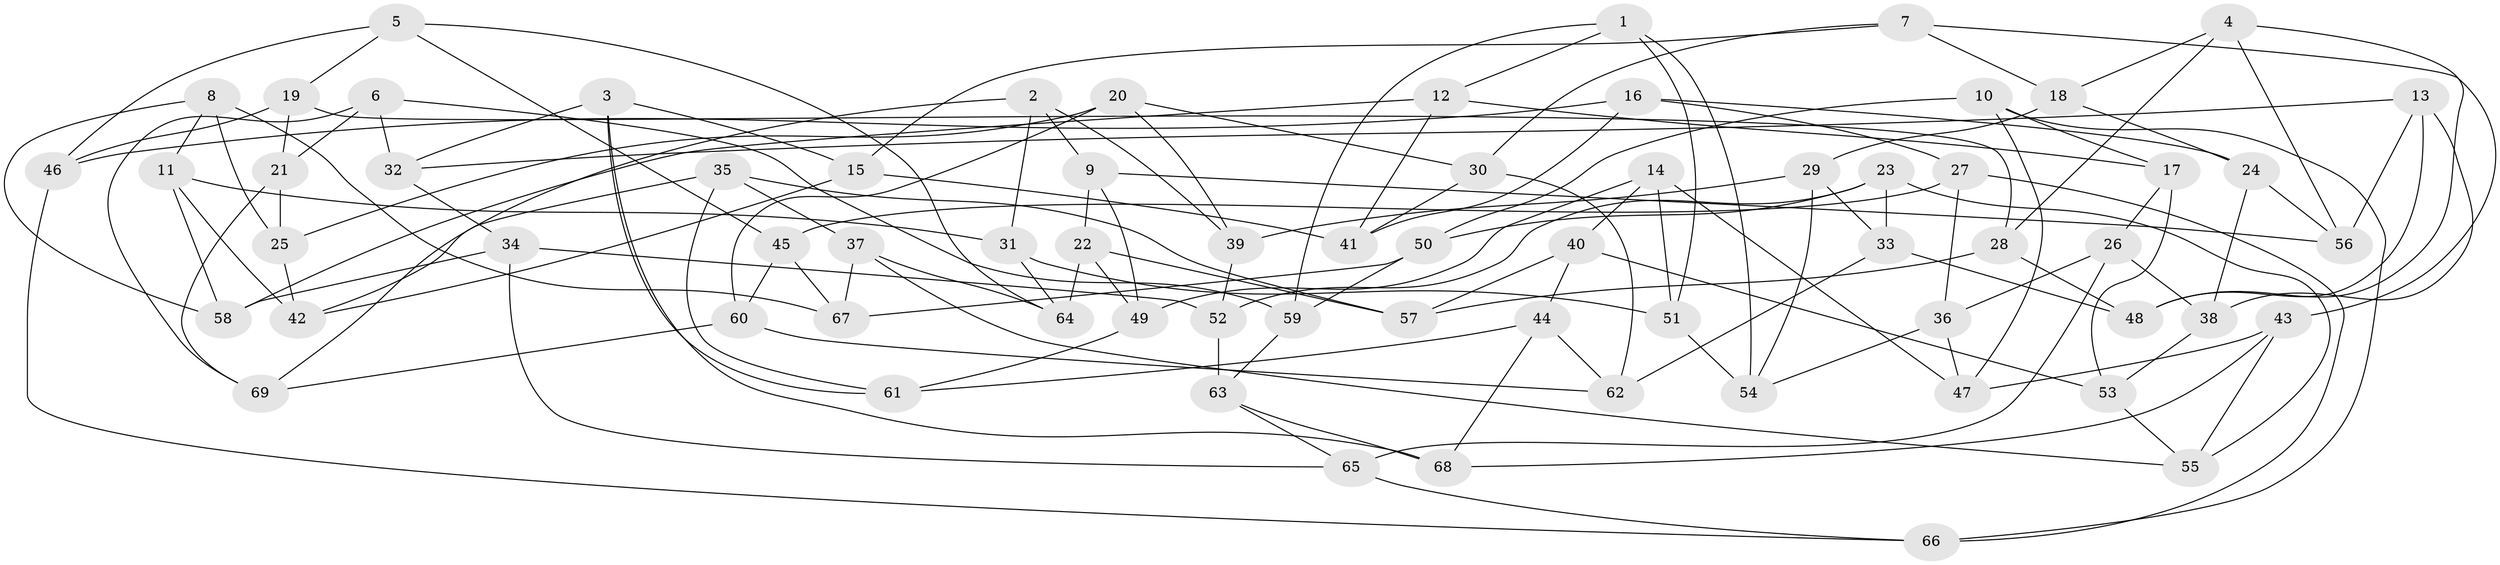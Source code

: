// Generated by graph-tools (version 1.1) at 2025/16/03/09/25 04:16:18]
// undirected, 69 vertices, 138 edges
graph export_dot {
graph [start="1"]
  node [color=gray90,style=filled];
  1;
  2;
  3;
  4;
  5;
  6;
  7;
  8;
  9;
  10;
  11;
  12;
  13;
  14;
  15;
  16;
  17;
  18;
  19;
  20;
  21;
  22;
  23;
  24;
  25;
  26;
  27;
  28;
  29;
  30;
  31;
  32;
  33;
  34;
  35;
  36;
  37;
  38;
  39;
  40;
  41;
  42;
  43;
  44;
  45;
  46;
  47;
  48;
  49;
  50;
  51;
  52;
  53;
  54;
  55;
  56;
  57;
  58;
  59;
  60;
  61;
  62;
  63;
  64;
  65;
  66;
  67;
  68;
  69;
  1 -- 59;
  1 -- 12;
  1 -- 51;
  1 -- 54;
  2 -- 69;
  2 -- 9;
  2 -- 39;
  2 -- 31;
  3 -- 32;
  3 -- 15;
  3 -- 61;
  3 -- 68;
  4 -- 56;
  4 -- 28;
  4 -- 18;
  4 -- 48;
  5 -- 45;
  5 -- 64;
  5 -- 19;
  5 -- 46;
  6 -- 59;
  6 -- 21;
  6 -- 32;
  6 -- 69;
  7 -- 18;
  7 -- 43;
  7 -- 30;
  7 -- 15;
  8 -- 11;
  8 -- 58;
  8 -- 25;
  8 -- 67;
  9 -- 49;
  9 -- 56;
  9 -- 22;
  10 -- 50;
  10 -- 47;
  10 -- 17;
  10 -- 66;
  11 -- 58;
  11 -- 42;
  11 -- 31;
  12 -- 41;
  12 -- 58;
  12 -- 17;
  13 -- 48;
  13 -- 38;
  13 -- 32;
  13 -- 56;
  14 -- 47;
  14 -- 49;
  14 -- 40;
  14 -- 51;
  15 -- 42;
  15 -- 41;
  16 -- 41;
  16 -- 24;
  16 -- 27;
  16 -- 46;
  17 -- 26;
  17 -- 53;
  18 -- 24;
  18 -- 29;
  19 -- 21;
  19 -- 46;
  19 -- 28;
  20 -- 60;
  20 -- 30;
  20 -- 25;
  20 -- 39;
  21 -- 69;
  21 -- 25;
  22 -- 64;
  22 -- 49;
  22 -- 57;
  23 -- 52;
  23 -- 33;
  23 -- 50;
  23 -- 55;
  24 -- 56;
  24 -- 38;
  25 -- 42;
  26 -- 65;
  26 -- 36;
  26 -- 38;
  27 -- 36;
  27 -- 45;
  27 -- 66;
  28 -- 57;
  28 -- 48;
  29 -- 39;
  29 -- 54;
  29 -- 33;
  30 -- 62;
  30 -- 41;
  31 -- 51;
  31 -- 64;
  32 -- 34;
  33 -- 62;
  33 -- 48;
  34 -- 52;
  34 -- 58;
  34 -- 65;
  35 -- 37;
  35 -- 57;
  35 -- 61;
  35 -- 42;
  36 -- 54;
  36 -- 47;
  37 -- 55;
  37 -- 67;
  37 -- 64;
  38 -- 53;
  39 -- 52;
  40 -- 57;
  40 -- 53;
  40 -- 44;
  43 -- 47;
  43 -- 55;
  43 -- 68;
  44 -- 68;
  44 -- 62;
  44 -- 61;
  45 -- 67;
  45 -- 60;
  46 -- 66;
  49 -- 61;
  50 -- 67;
  50 -- 59;
  51 -- 54;
  52 -- 63;
  53 -- 55;
  59 -- 63;
  60 -- 62;
  60 -- 69;
  63 -- 68;
  63 -- 65;
  65 -- 66;
}
